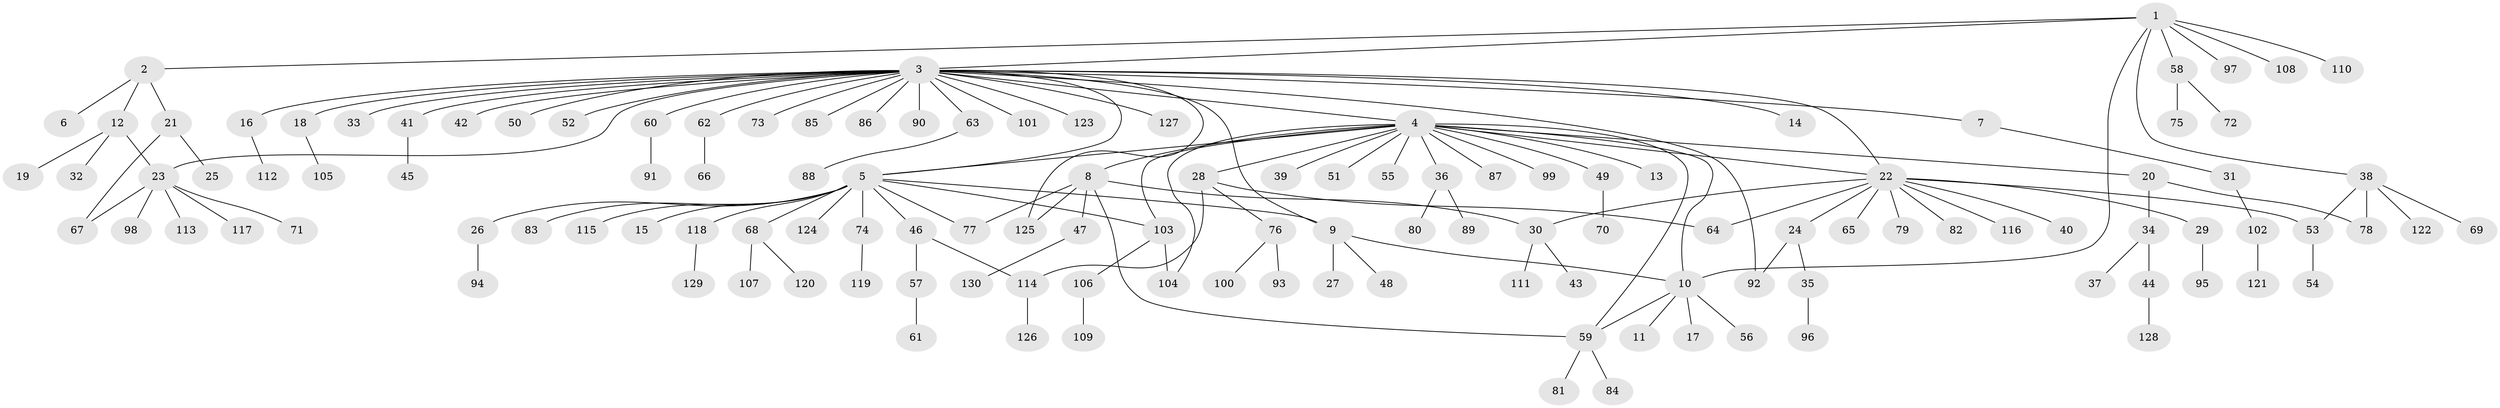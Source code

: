 // coarse degree distribution, {7: 0.012658227848101266, 3: 0.11392405063291139, 26: 0.012658227848101266, 10: 0.012658227848101266, 13: 0.012658227848101266, 2: 0.1518987341772152, 5: 0.02531645569620253, 4: 0.012658227848101266, 1: 0.6075949367088608, 6: 0.02531645569620253, 11: 0.012658227848101266}
// Generated by graph-tools (version 1.1) at 2025/50/03/04/25 22:50:18]
// undirected, 130 vertices, 148 edges
graph export_dot {
  node [color=gray90,style=filled];
  1;
  2;
  3;
  4;
  5;
  6;
  7;
  8;
  9;
  10;
  11;
  12;
  13;
  14;
  15;
  16;
  17;
  18;
  19;
  20;
  21;
  22;
  23;
  24;
  25;
  26;
  27;
  28;
  29;
  30;
  31;
  32;
  33;
  34;
  35;
  36;
  37;
  38;
  39;
  40;
  41;
  42;
  43;
  44;
  45;
  46;
  47;
  48;
  49;
  50;
  51;
  52;
  53;
  54;
  55;
  56;
  57;
  58;
  59;
  60;
  61;
  62;
  63;
  64;
  65;
  66;
  67;
  68;
  69;
  70;
  71;
  72;
  73;
  74;
  75;
  76;
  77;
  78;
  79;
  80;
  81;
  82;
  83;
  84;
  85;
  86;
  87;
  88;
  89;
  90;
  91;
  92;
  93;
  94;
  95;
  96;
  97;
  98;
  99;
  100;
  101;
  102;
  103;
  104;
  105;
  106;
  107;
  108;
  109;
  110;
  111;
  112;
  113;
  114;
  115;
  116;
  117;
  118;
  119;
  120;
  121;
  122;
  123;
  124;
  125;
  126;
  127;
  128;
  129;
  130;
  1 -- 2;
  1 -- 3;
  1 -- 10;
  1 -- 38;
  1 -- 58;
  1 -- 97;
  1 -- 108;
  1 -- 110;
  2 -- 6;
  2 -- 12;
  2 -- 21;
  3 -- 4;
  3 -- 5;
  3 -- 7;
  3 -- 9;
  3 -- 14;
  3 -- 16;
  3 -- 18;
  3 -- 22;
  3 -- 23;
  3 -- 33;
  3 -- 41;
  3 -- 42;
  3 -- 50;
  3 -- 52;
  3 -- 60;
  3 -- 62;
  3 -- 63;
  3 -- 73;
  3 -- 85;
  3 -- 86;
  3 -- 90;
  3 -- 92;
  3 -- 101;
  3 -- 123;
  3 -- 125;
  3 -- 127;
  4 -- 5;
  4 -- 8;
  4 -- 10;
  4 -- 13;
  4 -- 20;
  4 -- 22;
  4 -- 28;
  4 -- 36;
  4 -- 39;
  4 -- 49;
  4 -- 51;
  4 -- 55;
  4 -- 59;
  4 -- 87;
  4 -- 99;
  4 -- 103;
  4 -- 104;
  5 -- 9;
  5 -- 15;
  5 -- 26;
  5 -- 46;
  5 -- 68;
  5 -- 74;
  5 -- 77;
  5 -- 83;
  5 -- 103;
  5 -- 115;
  5 -- 118;
  5 -- 124;
  7 -- 31;
  8 -- 30;
  8 -- 47;
  8 -- 59;
  8 -- 77;
  8 -- 125;
  9 -- 10;
  9 -- 27;
  9 -- 48;
  10 -- 11;
  10 -- 17;
  10 -- 56;
  10 -- 59;
  12 -- 19;
  12 -- 23;
  12 -- 32;
  16 -- 112;
  18 -- 105;
  20 -- 34;
  20 -- 78;
  21 -- 25;
  21 -- 67;
  22 -- 24;
  22 -- 29;
  22 -- 30;
  22 -- 40;
  22 -- 53;
  22 -- 64;
  22 -- 65;
  22 -- 79;
  22 -- 82;
  22 -- 116;
  23 -- 67;
  23 -- 71;
  23 -- 98;
  23 -- 113;
  23 -- 117;
  24 -- 35;
  24 -- 92;
  26 -- 94;
  28 -- 64;
  28 -- 76;
  28 -- 114;
  29 -- 95;
  30 -- 43;
  30 -- 111;
  31 -- 102;
  34 -- 37;
  34 -- 44;
  35 -- 96;
  36 -- 80;
  36 -- 89;
  38 -- 53;
  38 -- 69;
  38 -- 78;
  38 -- 122;
  41 -- 45;
  44 -- 128;
  46 -- 57;
  46 -- 114;
  47 -- 130;
  49 -- 70;
  53 -- 54;
  57 -- 61;
  58 -- 72;
  58 -- 75;
  59 -- 81;
  59 -- 84;
  60 -- 91;
  62 -- 66;
  63 -- 88;
  68 -- 107;
  68 -- 120;
  74 -- 119;
  76 -- 93;
  76 -- 100;
  102 -- 121;
  103 -- 104;
  103 -- 106;
  106 -- 109;
  114 -- 126;
  118 -- 129;
}
